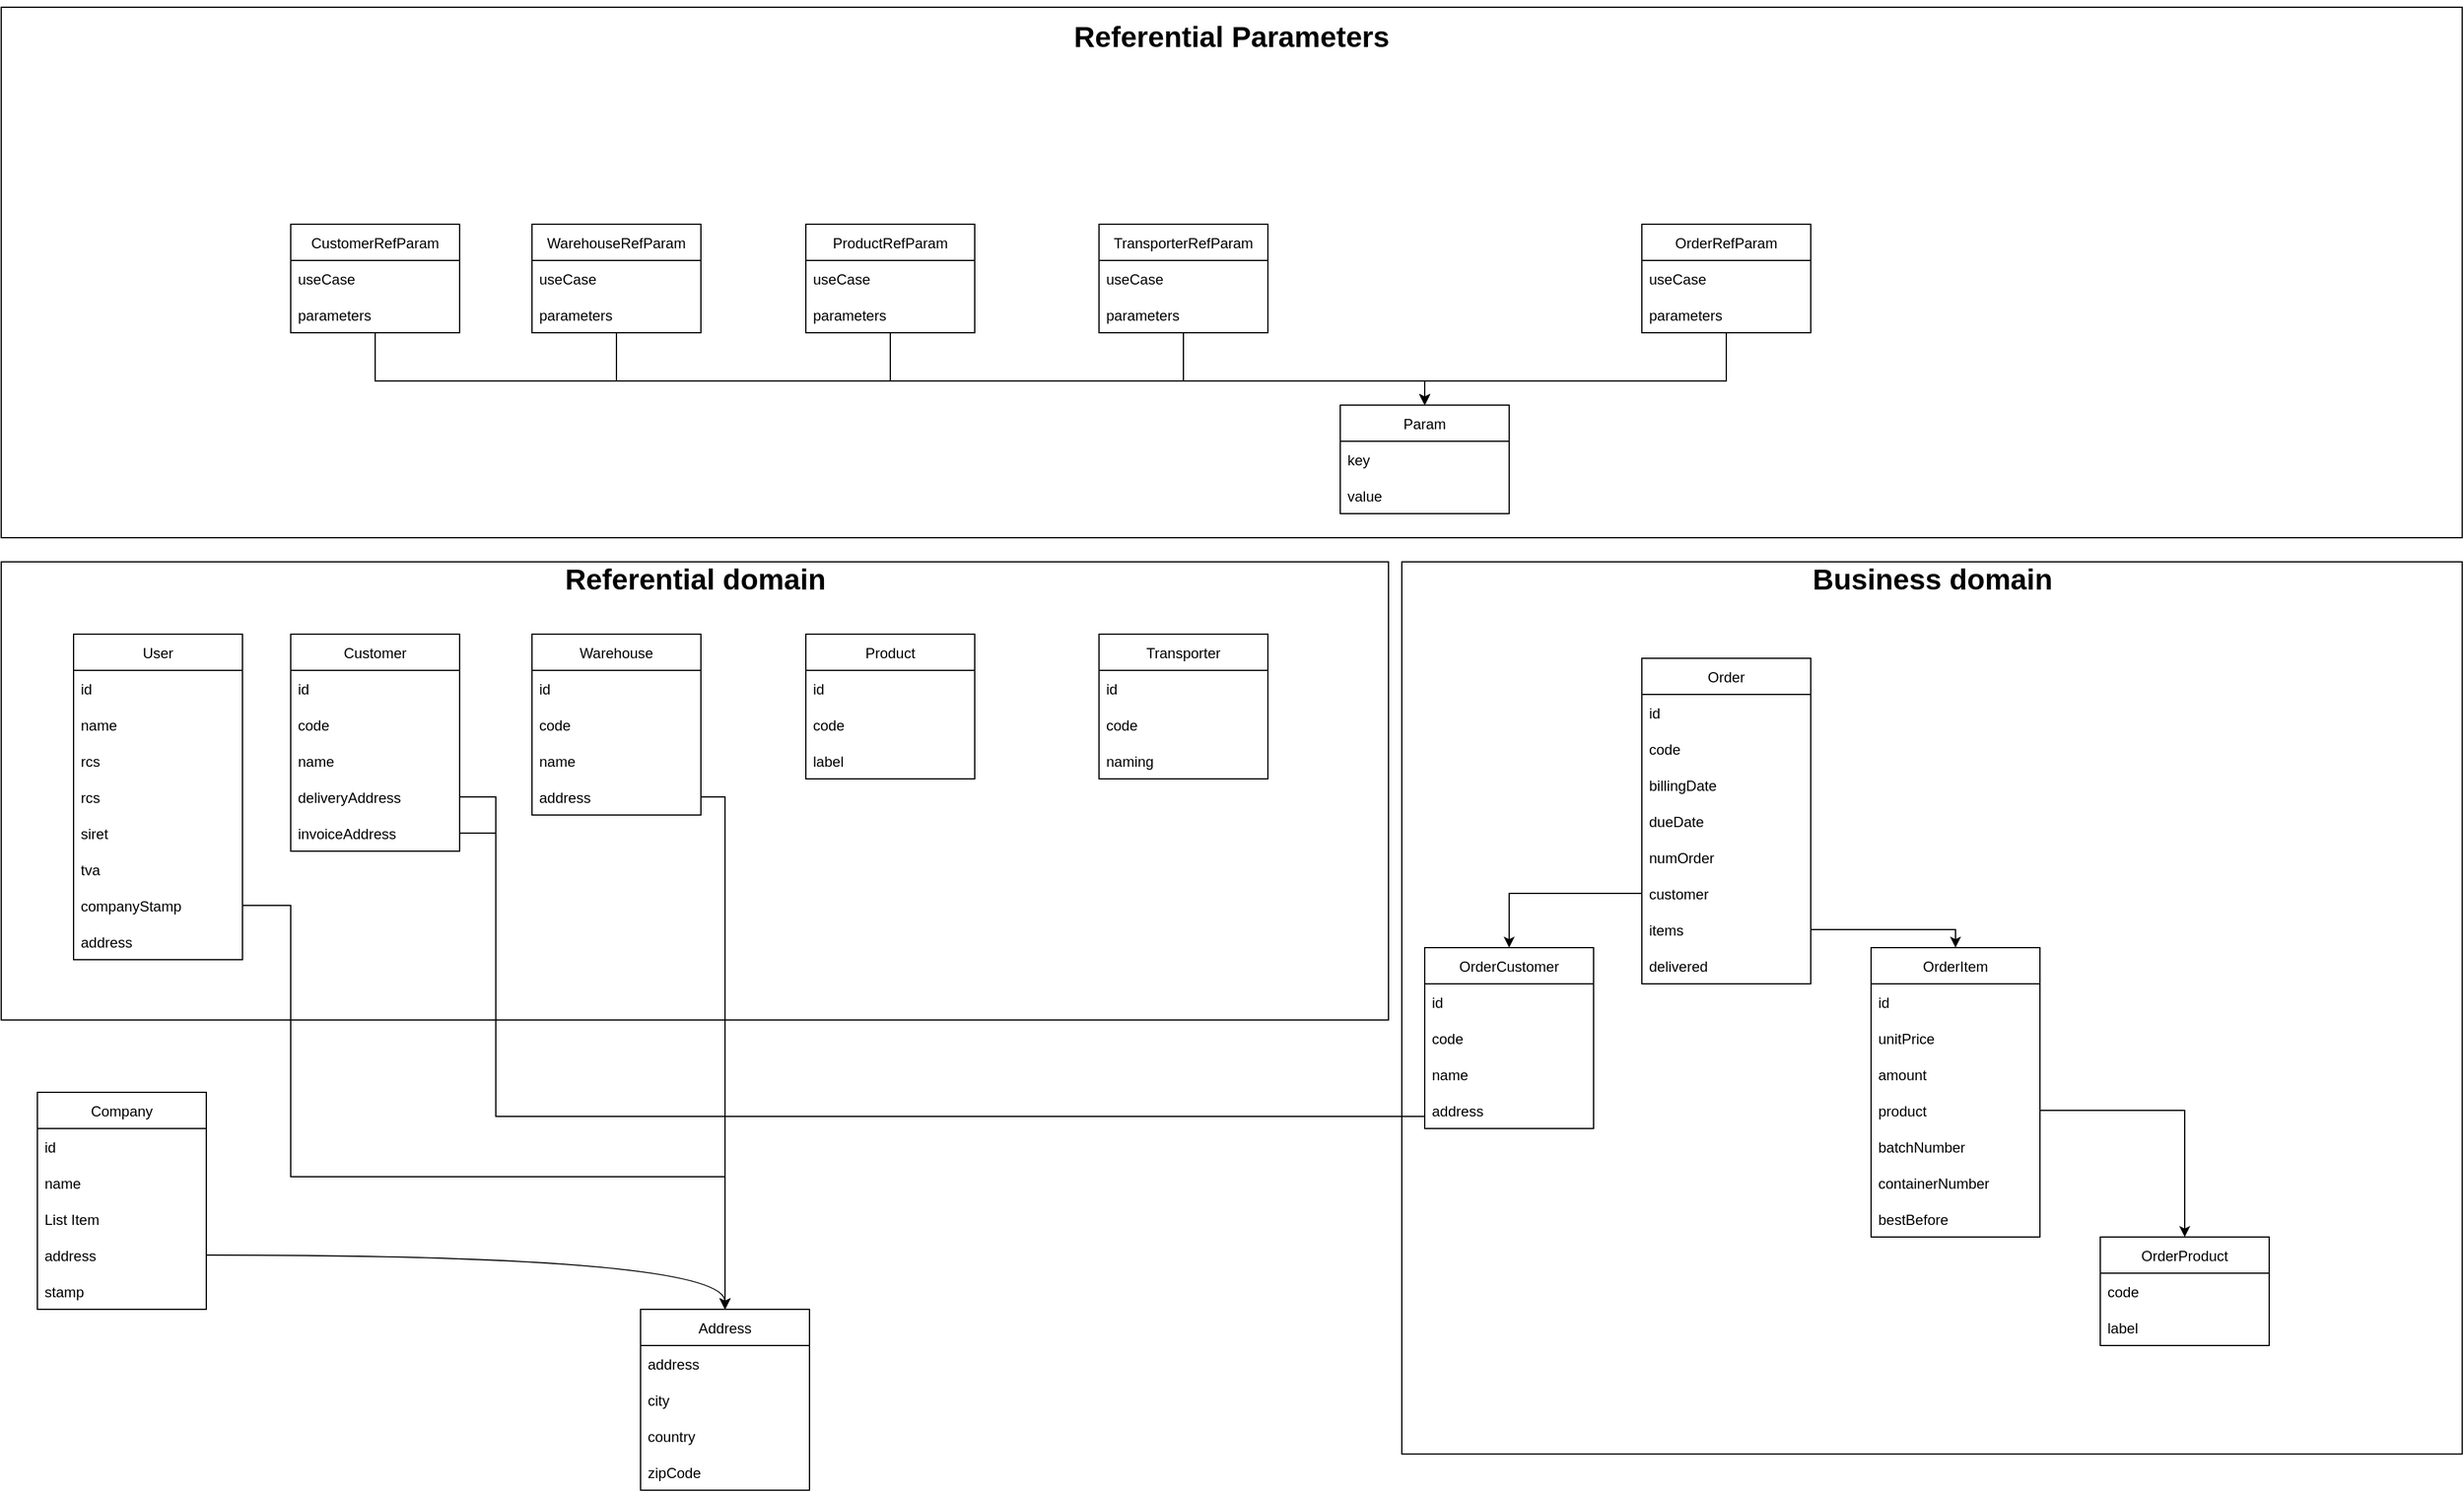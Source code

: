 <mxfile>
    <diagram id="zIJXDic_7pbI6WuCatVt" name="global">
        <mxGraphModel dx="1056" dy="1707" grid="1" gridSize="10" guides="1" tooltips="1" connect="1" arrows="1" fold="1" page="1" pageScale="1" pageWidth="827" pageHeight="1169" math="0" shadow="0">
            <root>
                <mxCell id="0"/>
                <mxCell id="1" parent="0"/>
                <mxCell id="FekapkJTgTuccIwCV4Fr-48" value="" style="rounded=0;whiteSpace=wrap;html=1;" parent="1" vertex="1">
                    <mxGeometry x="1181" y="-20" width="879" height="740" as="geometry"/>
                </mxCell>
                <mxCell id="FekapkJTgTuccIwCV4Fr-46" value="" style="rounded=0;whiteSpace=wrap;html=1;" parent="1" vertex="1">
                    <mxGeometry x="20" y="-20" width="1150" height="380" as="geometry"/>
                </mxCell>
                <mxCell id="2" value="User" style="swimlane;fontStyle=0;childLayout=stackLayout;horizontal=1;startSize=30;horizontalStack=0;resizeParent=1;resizeParentMax=0;resizeLast=0;collapsible=1;marginBottom=0;" parent="1" vertex="1">
                    <mxGeometry x="80" y="40" width="140" height="270" as="geometry"/>
                </mxCell>
                <mxCell id="3" value="id" style="text;strokeColor=none;fillColor=none;align=left;verticalAlign=middle;spacingLeft=4;spacingRight=4;overflow=hidden;points=[[0,0.5],[1,0.5]];portConstraint=eastwest;rotatable=0;" parent="2" vertex="1">
                    <mxGeometry y="30" width="140" height="30" as="geometry"/>
                </mxCell>
                <mxCell id="4" value="name" style="text;strokeColor=none;fillColor=none;align=left;verticalAlign=middle;spacingLeft=4;spacingRight=4;overflow=hidden;points=[[0,0.5],[1,0.5]];portConstraint=eastwest;rotatable=0;" parent="2" vertex="1">
                    <mxGeometry y="60" width="140" height="30" as="geometry"/>
                </mxCell>
                <mxCell id="yHaMzIFjMYk7fqGFYhka-45" value="rcs" style="text;strokeColor=none;fillColor=none;align=left;verticalAlign=middle;spacingLeft=4;spacingRight=4;overflow=hidden;points=[[0,0.5],[1,0.5]];portConstraint=eastwest;rotatable=0;" vertex="1" parent="2">
                    <mxGeometry y="90" width="140" height="30" as="geometry"/>
                </mxCell>
                <mxCell id="O4jd8HXLcpEpmjQYieWk-101" value="rcs" style="text;strokeColor=none;fillColor=none;align=left;verticalAlign=middle;spacingLeft=4;spacingRight=4;overflow=hidden;points=[[0,0.5],[1,0.5]];portConstraint=eastwest;rotatable=0;" parent="2" vertex="1">
                    <mxGeometry y="120" width="140" height="30" as="geometry"/>
                </mxCell>
                <mxCell id="oZGbGvlzRXvtE9STDEbq-51" value="siret" style="text;strokeColor=none;fillColor=none;align=left;verticalAlign=middle;spacingLeft=4;spacingRight=4;overflow=hidden;points=[[0,0.5],[1,0.5]];portConstraint=eastwest;rotatable=0;" parent="2" vertex="1">
                    <mxGeometry y="150" width="140" height="30" as="geometry"/>
                </mxCell>
                <mxCell id="oZGbGvlzRXvtE9STDEbq-52" value="tva" style="text;strokeColor=none;fillColor=none;align=left;verticalAlign=middle;spacingLeft=4;spacingRight=4;overflow=hidden;points=[[0,0.5],[1,0.5]];portConstraint=eastwest;rotatable=0;" parent="2" vertex="1">
                    <mxGeometry y="180" width="140" height="30" as="geometry"/>
                </mxCell>
                <mxCell id="O4jd8HXLcpEpmjQYieWk-87" value="companyStamp" style="text;strokeColor=none;fillColor=none;align=left;verticalAlign=middle;spacingLeft=4;spacingRight=4;overflow=hidden;points=[[0,0.5],[1,0.5]];portConstraint=eastwest;rotatable=0;" parent="2" vertex="1">
                    <mxGeometry y="210" width="140" height="30" as="geometry"/>
                </mxCell>
                <mxCell id="oZGbGvlzRXvtE9STDEbq-48" value="address" style="text;strokeColor=none;fillColor=none;align=left;verticalAlign=middle;spacingLeft=4;spacingRight=4;overflow=hidden;points=[[0,0.5],[1,0.5]];portConstraint=eastwest;rotatable=0;" parent="2" vertex="1">
                    <mxGeometry y="240" width="140" height="30" as="geometry"/>
                </mxCell>
                <mxCell id="14" value="Product" style="swimlane;fontStyle=0;childLayout=stackLayout;horizontal=1;startSize=30;horizontalStack=0;resizeParent=1;resizeParentMax=0;resizeLast=0;collapsible=1;marginBottom=0;" parent="1" vertex="1">
                    <mxGeometry x="687" y="40" width="140" height="120" as="geometry"/>
                </mxCell>
                <mxCell id="15" value="id" style="text;strokeColor=none;fillColor=none;align=left;verticalAlign=middle;spacingLeft=4;spacingRight=4;overflow=hidden;points=[[0,0.5],[1,0.5]];portConstraint=eastwest;rotatable=0;" parent="14" vertex="1">
                    <mxGeometry y="30" width="140" height="30" as="geometry"/>
                </mxCell>
                <mxCell id="16" value="code" style="text;strokeColor=none;fillColor=none;align=left;verticalAlign=middle;spacingLeft=4;spacingRight=4;overflow=hidden;points=[[0,0.5],[1,0.5]];portConstraint=eastwest;rotatable=0;" parent="14" vertex="1">
                    <mxGeometry y="60" width="140" height="30" as="geometry"/>
                </mxCell>
                <mxCell id="17" value="label" style="text;strokeColor=none;fillColor=none;align=left;verticalAlign=middle;spacingLeft=4;spacingRight=4;overflow=hidden;points=[[0,0.5],[1,0.5]];portConstraint=eastwest;rotatable=0;" parent="14" vertex="1">
                    <mxGeometry y="90" width="140" height="30" as="geometry"/>
                </mxCell>
                <mxCell id="18" value="Transporter" style="swimlane;fontStyle=0;childLayout=stackLayout;horizontal=1;startSize=30;horizontalStack=0;resizeParent=1;resizeParentMax=0;resizeLast=0;collapsible=1;marginBottom=0;" parent="1" vertex="1">
                    <mxGeometry x="930" y="40" width="140" height="120" as="geometry"/>
                </mxCell>
                <mxCell id="19" value="id" style="text;strokeColor=none;fillColor=none;align=left;verticalAlign=middle;spacingLeft=4;spacingRight=4;overflow=hidden;points=[[0,0.5],[1,0.5]];portConstraint=eastwest;rotatable=0;" parent="18" vertex="1">
                    <mxGeometry y="30" width="140" height="30" as="geometry"/>
                </mxCell>
                <mxCell id="20" value="code" style="text;strokeColor=none;fillColor=none;align=left;verticalAlign=middle;spacingLeft=4;spacingRight=4;overflow=hidden;points=[[0,0.5],[1,0.5]];portConstraint=eastwest;rotatable=0;" parent="18" vertex="1">
                    <mxGeometry y="60" width="140" height="30" as="geometry"/>
                </mxCell>
                <mxCell id="21" value="naming" style="text;strokeColor=none;fillColor=none;align=left;verticalAlign=middle;spacingLeft=4;spacingRight=4;overflow=hidden;points=[[0,0.5],[1,0.5]];portConstraint=eastwest;rotatable=0;" parent="18" vertex="1">
                    <mxGeometry y="90" width="140" height="30" as="geometry"/>
                </mxCell>
                <mxCell id="41" value="Customer" style="swimlane;fontStyle=0;childLayout=stackLayout;horizontal=1;startSize=30;horizontalStack=0;resizeParent=1;resizeParentMax=0;resizeLast=0;collapsible=1;marginBottom=0;" parent="1" vertex="1">
                    <mxGeometry x="260" y="40" width="140" height="180" as="geometry"/>
                </mxCell>
                <mxCell id="42" value="id" style="text;strokeColor=none;fillColor=none;align=left;verticalAlign=middle;spacingLeft=4;spacingRight=4;overflow=hidden;points=[[0,0.5],[1,0.5]];portConstraint=eastwest;rotatable=0;" parent="41" vertex="1">
                    <mxGeometry y="30" width="140" height="30" as="geometry"/>
                </mxCell>
                <mxCell id="43" value="code" style="text;strokeColor=none;fillColor=none;align=left;verticalAlign=middle;spacingLeft=4;spacingRight=4;overflow=hidden;points=[[0,0.5],[1,0.5]];portConstraint=eastwest;rotatable=0;" parent="41" vertex="1">
                    <mxGeometry y="60" width="140" height="30" as="geometry"/>
                </mxCell>
                <mxCell id="44" value="name" style="text;strokeColor=none;fillColor=none;align=left;verticalAlign=middle;spacingLeft=4;spacingRight=4;overflow=hidden;points=[[0,0.5],[1,0.5]];portConstraint=eastwest;rotatable=0;" parent="41" vertex="1">
                    <mxGeometry y="90" width="140" height="30" as="geometry"/>
                </mxCell>
                <mxCell id="O4jd8HXLcpEpmjQYieWk-89" value="deliveryAddress" style="text;strokeColor=none;fillColor=none;align=left;verticalAlign=middle;spacingLeft=4;spacingRight=4;overflow=hidden;points=[[0,0.5],[1,0.5]];portConstraint=eastwest;rotatable=0;" parent="41" vertex="1">
                    <mxGeometry y="120" width="140" height="30" as="geometry"/>
                </mxCell>
                <mxCell id="45" value="invoiceAddress" style="text;strokeColor=none;fillColor=none;align=left;verticalAlign=middle;spacingLeft=4;spacingRight=4;overflow=hidden;points=[[0,0.5],[1,0.5]];portConstraint=eastwest;rotatable=0;" parent="41" vertex="1">
                    <mxGeometry y="150" width="140" height="30" as="geometry"/>
                </mxCell>
                <mxCell id="oZGbGvlzRXvtE9STDEbq-53" value="Address" style="swimlane;fontStyle=0;childLayout=stackLayout;horizontal=1;startSize=30;horizontalStack=0;resizeParent=1;resizeParentMax=0;resizeLast=0;collapsible=1;marginBottom=0;" parent="1" vertex="1">
                    <mxGeometry x="550" y="600" width="140" height="150" as="geometry"/>
                </mxCell>
                <mxCell id="oZGbGvlzRXvtE9STDEbq-57" value="address" style="text;strokeColor=none;fillColor=none;align=left;verticalAlign=middle;spacingLeft=4;spacingRight=4;overflow=hidden;points=[[0,0.5],[1,0.5]];portConstraint=eastwest;rotatable=0;" parent="oZGbGvlzRXvtE9STDEbq-53" vertex="1">
                    <mxGeometry y="30" width="140" height="30" as="geometry"/>
                </mxCell>
                <mxCell id="oZGbGvlzRXvtE9STDEbq-54" value="city" style="text;strokeColor=none;fillColor=none;align=left;verticalAlign=middle;spacingLeft=4;spacingRight=4;overflow=hidden;points=[[0,0.5],[1,0.5]];portConstraint=eastwest;rotatable=0;" parent="oZGbGvlzRXvtE9STDEbq-53" vertex="1">
                    <mxGeometry y="60" width="140" height="30" as="geometry"/>
                </mxCell>
                <mxCell id="oZGbGvlzRXvtE9STDEbq-55" value="country" style="text;strokeColor=none;fillColor=none;align=left;verticalAlign=middle;spacingLeft=4;spacingRight=4;overflow=hidden;points=[[0,0.5],[1,0.5]];portConstraint=eastwest;rotatable=0;" parent="oZGbGvlzRXvtE9STDEbq-53" vertex="1">
                    <mxGeometry y="90" width="140" height="30" as="geometry"/>
                </mxCell>
                <mxCell id="oZGbGvlzRXvtE9STDEbq-56" value="zipCode" style="text;strokeColor=none;fillColor=none;align=left;verticalAlign=middle;spacingLeft=4;spacingRight=4;overflow=hidden;points=[[0,0.5],[1,0.5]];portConstraint=eastwest;rotatable=0;" parent="oZGbGvlzRXvtE9STDEbq-53" vertex="1">
                    <mxGeometry y="120" width="140" height="30" as="geometry"/>
                </mxCell>
                <mxCell id="O4jd8HXLcpEpmjQYieWk-45" value="OrderItem" style="swimlane;fontStyle=0;childLayout=stackLayout;horizontal=1;startSize=30;horizontalStack=0;resizeParent=1;resizeParentMax=0;resizeLast=0;collapsible=1;marginBottom=0;" parent="1" vertex="1">
                    <mxGeometry x="1570" y="300" width="140" height="240" as="geometry"/>
                </mxCell>
                <mxCell id="O4jd8HXLcpEpmjQYieWk-46" value="id" style="text;strokeColor=none;fillColor=none;align=left;verticalAlign=middle;spacingLeft=4;spacingRight=4;overflow=hidden;points=[[0,0.5],[1,0.5]];portConstraint=eastwest;rotatable=0;" parent="O4jd8HXLcpEpmjQYieWk-45" vertex="1">
                    <mxGeometry y="30" width="140" height="30" as="geometry"/>
                </mxCell>
                <mxCell id="O4jd8HXLcpEpmjQYieWk-47" value="unitPrice" style="text;strokeColor=none;fillColor=none;align=left;verticalAlign=middle;spacingLeft=4;spacingRight=4;overflow=hidden;points=[[0,0.5],[1,0.5]];portConstraint=eastwest;rotatable=0;" parent="O4jd8HXLcpEpmjQYieWk-45" vertex="1">
                    <mxGeometry y="60" width="140" height="30" as="geometry"/>
                </mxCell>
                <mxCell id="O4jd8HXLcpEpmjQYieWk-48" value="amount" style="text;strokeColor=none;fillColor=none;align=left;verticalAlign=middle;spacingLeft=4;spacingRight=4;overflow=hidden;points=[[0,0.5],[1,0.5]];portConstraint=eastwest;rotatable=0;" parent="O4jd8HXLcpEpmjQYieWk-45" vertex="1">
                    <mxGeometry y="90" width="140" height="30" as="geometry"/>
                </mxCell>
                <mxCell id="O4jd8HXLcpEpmjQYieWk-49" value="product" style="text;strokeColor=none;fillColor=none;align=left;verticalAlign=middle;spacingLeft=4;spacingRight=4;overflow=hidden;points=[[0,0.5],[1,0.5]];portConstraint=eastwest;rotatable=0;" parent="O4jd8HXLcpEpmjQYieWk-45" vertex="1">
                    <mxGeometry y="120" width="140" height="30" as="geometry"/>
                </mxCell>
                <mxCell id="O4jd8HXLcpEpmjQYieWk-85" value="batchNumber" style="text;strokeColor=none;fillColor=none;align=left;verticalAlign=middle;spacingLeft=4;spacingRight=4;overflow=hidden;points=[[0,0.5],[1,0.5]];portConstraint=eastwest;rotatable=0;" parent="O4jd8HXLcpEpmjQYieWk-45" vertex="1">
                    <mxGeometry y="150" width="140" height="30" as="geometry"/>
                </mxCell>
                <mxCell id="O4jd8HXLcpEpmjQYieWk-86" value="containerNumber" style="text;strokeColor=none;fillColor=none;align=left;verticalAlign=middle;spacingLeft=4;spacingRight=4;overflow=hidden;points=[[0,0.5],[1,0.5]];portConstraint=eastwest;rotatable=0;" parent="O4jd8HXLcpEpmjQYieWk-45" vertex="1">
                    <mxGeometry y="180" width="140" height="30" as="geometry"/>
                </mxCell>
                <mxCell id="O4jd8HXLcpEpmjQYieWk-80" value="bestBefore" style="text;strokeColor=none;fillColor=none;align=left;verticalAlign=middle;spacingLeft=4;spacingRight=4;overflow=hidden;points=[[0,0.5],[1,0.5]];portConstraint=eastwest;rotatable=0;" parent="O4jd8HXLcpEpmjQYieWk-45" vertex="1">
                    <mxGeometry y="210" width="140" height="30" as="geometry"/>
                </mxCell>
                <mxCell id="O4jd8HXLcpEpmjQYieWk-50" value="OrderProduct" style="swimlane;fontStyle=0;childLayout=stackLayout;horizontal=1;startSize=30;horizontalStack=0;resizeParent=1;resizeParentMax=0;resizeLast=0;collapsible=1;marginBottom=0;" parent="1" vertex="1">
                    <mxGeometry x="1760" y="540" width="140" height="90" as="geometry"/>
                </mxCell>
                <mxCell id="O4jd8HXLcpEpmjQYieWk-51" value="code" style="text;strokeColor=none;fillColor=none;align=left;verticalAlign=middle;spacingLeft=4;spacingRight=4;overflow=hidden;points=[[0,0.5],[1,0.5]];portConstraint=eastwest;rotatable=0;" parent="O4jd8HXLcpEpmjQYieWk-50" vertex="1">
                    <mxGeometry y="30" width="140" height="30" as="geometry"/>
                </mxCell>
                <mxCell id="O4jd8HXLcpEpmjQYieWk-52" value="label" style="text;strokeColor=none;fillColor=none;align=left;verticalAlign=middle;spacingLeft=4;spacingRight=4;overflow=hidden;points=[[0,0.5],[1,0.5]];portConstraint=eastwest;rotatable=0;" parent="O4jd8HXLcpEpmjQYieWk-50" vertex="1">
                    <mxGeometry y="60" width="140" height="30" as="geometry"/>
                </mxCell>
                <mxCell id="O4jd8HXLcpEpmjQYieWk-53" value="OrderCustomer" style="swimlane;fontStyle=0;childLayout=stackLayout;horizontal=1;startSize=30;horizontalStack=0;resizeParent=1;resizeParentMax=0;resizeLast=0;collapsible=1;marginBottom=0;" parent="1" vertex="1">
                    <mxGeometry x="1200" y="300" width="140" height="150" as="geometry"/>
                </mxCell>
                <mxCell id="O4jd8HXLcpEpmjQYieWk-54" value="id" style="text;strokeColor=none;fillColor=none;align=left;verticalAlign=middle;spacingLeft=4;spacingRight=4;overflow=hidden;points=[[0,0.5],[1,0.5]];portConstraint=eastwest;rotatable=0;" parent="O4jd8HXLcpEpmjQYieWk-53" vertex="1">
                    <mxGeometry y="30" width="140" height="30" as="geometry"/>
                </mxCell>
                <mxCell id="O4jd8HXLcpEpmjQYieWk-55" value="code" style="text;strokeColor=none;fillColor=none;align=left;verticalAlign=middle;spacingLeft=4;spacingRight=4;overflow=hidden;points=[[0,0.5],[1,0.5]];portConstraint=eastwest;rotatable=0;" parent="O4jd8HXLcpEpmjQYieWk-53" vertex="1">
                    <mxGeometry y="60" width="140" height="30" as="geometry"/>
                </mxCell>
                <mxCell id="O4jd8HXLcpEpmjQYieWk-56" value="name" style="text;strokeColor=none;fillColor=none;align=left;verticalAlign=middle;spacingLeft=4;spacingRight=4;overflow=hidden;points=[[0,0.5],[1,0.5]];portConstraint=eastwest;rotatable=0;" parent="O4jd8HXLcpEpmjQYieWk-53" vertex="1">
                    <mxGeometry y="90" width="140" height="30" as="geometry"/>
                </mxCell>
                <mxCell id="O4jd8HXLcpEpmjQYieWk-57" value="address" style="text;strokeColor=none;fillColor=none;align=left;verticalAlign=middle;spacingLeft=4;spacingRight=4;overflow=hidden;points=[[0,0.5],[1,0.5]];portConstraint=eastwest;rotatable=0;" parent="O4jd8HXLcpEpmjQYieWk-53" vertex="1">
                    <mxGeometry y="120" width="140" height="30" as="geometry"/>
                </mxCell>
                <mxCell id="O4jd8HXLcpEpmjQYieWk-60" value="Order" style="swimlane;fontStyle=0;childLayout=stackLayout;horizontal=1;startSize=30;horizontalStack=0;resizeParent=1;resizeParentMax=0;resizeLast=0;collapsible=1;marginBottom=0;" parent="1" vertex="1">
                    <mxGeometry x="1380" y="60" width="140" height="270" as="geometry"/>
                </mxCell>
                <mxCell id="O4jd8HXLcpEpmjQYieWk-61" value="id" style="text;strokeColor=none;fillColor=none;align=left;verticalAlign=middle;spacingLeft=4;spacingRight=4;overflow=hidden;points=[[0,0.5],[1,0.5]];portConstraint=eastwest;rotatable=0;" parent="O4jd8HXLcpEpmjQYieWk-60" vertex="1">
                    <mxGeometry y="30" width="140" height="30" as="geometry"/>
                </mxCell>
                <mxCell id="O4jd8HXLcpEpmjQYieWk-62" value="code" style="text;strokeColor=none;fillColor=none;align=left;verticalAlign=middle;spacingLeft=4;spacingRight=4;overflow=hidden;points=[[0,0.5],[1,0.5]];portConstraint=eastwest;rotatable=0;" parent="O4jd8HXLcpEpmjQYieWk-60" vertex="1">
                    <mxGeometry y="60" width="140" height="30" as="geometry"/>
                </mxCell>
                <mxCell id="O4jd8HXLcpEpmjQYieWk-63" value="billingDate" style="text;strokeColor=none;fillColor=none;align=left;verticalAlign=middle;spacingLeft=4;spacingRight=4;overflow=hidden;points=[[0,0.5],[1,0.5]];portConstraint=eastwest;rotatable=0;" parent="O4jd8HXLcpEpmjQYieWk-60" vertex="1">
                    <mxGeometry y="90" width="140" height="30" as="geometry"/>
                </mxCell>
                <mxCell id="O4jd8HXLcpEpmjQYieWk-64" value="dueDate" style="text;strokeColor=none;fillColor=none;align=left;verticalAlign=middle;spacingLeft=4;spacingRight=4;overflow=hidden;points=[[0,0.5],[1,0.5]];portConstraint=eastwest;rotatable=0;" parent="O4jd8HXLcpEpmjQYieWk-60" vertex="1">
                    <mxGeometry y="120" width="140" height="30" as="geometry"/>
                </mxCell>
                <mxCell id="O4jd8HXLcpEpmjQYieWk-74" value="numOrder" style="text;strokeColor=none;fillColor=none;align=left;verticalAlign=middle;spacingLeft=4;spacingRight=4;overflow=hidden;points=[[0,0.5],[1,0.5]];portConstraint=eastwest;rotatable=0;" parent="O4jd8HXLcpEpmjQYieWk-60" vertex="1">
                    <mxGeometry y="150" width="140" height="30" as="geometry"/>
                </mxCell>
                <mxCell id="O4jd8HXLcpEpmjQYieWk-65" value="customer" style="text;strokeColor=none;fillColor=none;align=left;verticalAlign=middle;spacingLeft=4;spacingRight=4;overflow=hidden;points=[[0,0.5],[1,0.5]];portConstraint=eastwest;rotatable=0;" parent="O4jd8HXLcpEpmjQYieWk-60" vertex="1">
                    <mxGeometry y="180" width="140" height="30" as="geometry"/>
                </mxCell>
                <mxCell id="O4jd8HXLcpEpmjQYieWk-66" value="items" style="text;strokeColor=none;fillColor=none;align=left;verticalAlign=middle;spacingLeft=4;spacingRight=4;overflow=hidden;points=[[0,0.5],[1,0.5]];portConstraint=eastwest;rotatable=0;" parent="O4jd8HXLcpEpmjQYieWk-60" vertex="1">
                    <mxGeometry y="210" width="140" height="30" as="geometry"/>
                </mxCell>
                <mxCell id="O4jd8HXLcpEpmjQYieWk-104" value="delivered" style="text;strokeColor=none;fillColor=none;align=left;verticalAlign=middle;spacingLeft=4;spacingRight=4;overflow=hidden;points=[[0,0.5],[1,0.5]];portConstraint=eastwest;rotatable=0;" parent="O4jd8HXLcpEpmjQYieWk-60" vertex="1">
                    <mxGeometry y="240" width="140" height="30" as="geometry"/>
                </mxCell>
                <mxCell id="O4jd8HXLcpEpmjQYieWk-67" style="edgeStyle=orthogonalEdgeStyle;html=1;entryX=0.5;entryY=0;entryDx=0;entryDy=0;rounded=0;exitX=0;exitY=0.5;exitDx=0;exitDy=0;" parent="1" source="O4jd8HXLcpEpmjQYieWk-65" target="O4jd8HXLcpEpmjQYieWk-53" edge="1">
                    <mxGeometry relative="1" as="geometry">
                        <mxPoint x="1200" y="210" as="sourcePoint"/>
                    </mxGeometry>
                </mxCell>
                <mxCell id="O4jd8HXLcpEpmjQYieWk-68" style="edgeStyle=orthogonalEdgeStyle;rounded=0;html=1;exitX=1;exitY=0.5;exitDx=0;exitDy=0;entryX=0.5;entryY=0;entryDx=0;entryDy=0;" parent="1" source="O4jd8HXLcpEpmjQYieWk-66" target="O4jd8HXLcpEpmjQYieWk-45" edge="1">
                    <mxGeometry relative="1" as="geometry"/>
                </mxCell>
                <mxCell id="O4jd8HXLcpEpmjQYieWk-69" style="edgeStyle=orthogonalEdgeStyle;rounded=0;html=1;entryX=0.5;entryY=0;entryDx=0;entryDy=0;" parent="1" source="O4jd8HXLcpEpmjQYieWk-49" target="O4jd8HXLcpEpmjQYieWk-50" edge="1">
                    <mxGeometry relative="1" as="geometry"/>
                </mxCell>
                <mxCell id="O4jd8HXLcpEpmjQYieWk-76" style="edgeStyle=orthogonalEdgeStyle;rounded=0;html=1;entryX=0.5;entryY=0;entryDx=0;entryDy=0;" parent="1" source="O4jd8HXLcpEpmjQYieWk-57" target="oZGbGvlzRXvtE9STDEbq-53" edge="1">
                    <mxGeometry relative="1" as="geometry">
                        <Array as="points">
                            <mxPoint x="1150" y="440"/>
                            <mxPoint x="620" y="440"/>
                        </Array>
                    </mxGeometry>
                </mxCell>
                <mxCell id="O4jd8HXLcpEpmjQYieWk-90" value="Warehouse" style="swimlane;fontStyle=0;childLayout=stackLayout;horizontal=1;startSize=30;horizontalStack=0;resizeParent=1;resizeParentMax=0;resizeLast=0;collapsible=1;marginBottom=0;" parent="1" vertex="1">
                    <mxGeometry x="460" y="40" width="140" height="150" as="geometry"/>
                </mxCell>
                <mxCell id="O4jd8HXLcpEpmjQYieWk-91" value="id" style="text;strokeColor=none;fillColor=none;align=left;verticalAlign=middle;spacingLeft=4;spacingRight=4;overflow=hidden;points=[[0,0.5],[1,0.5]];portConstraint=eastwest;rotatable=0;" parent="O4jd8HXLcpEpmjQYieWk-90" vertex="1">
                    <mxGeometry y="30" width="140" height="30" as="geometry"/>
                </mxCell>
                <mxCell id="O4jd8HXLcpEpmjQYieWk-96" value="code" style="text;strokeColor=none;fillColor=none;align=left;verticalAlign=middle;spacingLeft=4;spacingRight=4;overflow=hidden;points=[[0,0.5],[1,0.5]];portConstraint=eastwest;rotatable=0;" parent="O4jd8HXLcpEpmjQYieWk-90" vertex="1">
                    <mxGeometry y="60" width="140" height="30" as="geometry"/>
                </mxCell>
                <mxCell id="O4jd8HXLcpEpmjQYieWk-93" value="name" style="text;strokeColor=none;fillColor=none;align=left;verticalAlign=middle;spacingLeft=4;spacingRight=4;overflow=hidden;points=[[0,0.5],[1,0.5]];portConstraint=eastwest;rotatable=0;" parent="O4jd8HXLcpEpmjQYieWk-90" vertex="1">
                    <mxGeometry y="90" width="140" height="30" as="geometry"/>
                </mxCell>
                <mxCell id="O4jd8HXLcpEpmjQYieWk-92" value="address" style="text;strokeColor=none;fillColor=none;align=left;verticalAlign=middle;spacingLeft=4;spacingRight=4;overflow=hidden;points=[[0,0.5],[1,0.5]];portConstraint=eastwest;rotatable=0;" parent="O4jd8HXLcpEpmjQYieWk-90" vertex="1">
                    <mxGeometry y="120" width="140" height="30" as="geometry"/>
                </mxCell>
                <mxCell id="O4jd8HXLcpEpmjQYieWk-97" style="edgeStyle=orthogonalEdgeStyle;rounded=0;html=1;entryX=0.5;entryY=0;entryDx=0;entryDy=0;" parent="1" source="O4jd8HXLcpEpmjQYieWk-92" target="oZGbGvlzRXvtE9STDEbq-53" edge="1">
                    <mxGeometry relative="1" as="geometry"/>
                </mxCell>
                <mxCell id="O4jd8HXLcpEpmjQYieWk-98" style="edgeStyle=orthogonalEdgeStyle;rounded=0;html=1;entryX=0.5;entryY=0;entryDx=0;entryDy=0;" parent="1" source="O4jd8HXLcpEpmjQYieWk-89" target="oZGbGvlzRXvtE9STDEbq-53" edge="1">
                    <mxGeometry relative="1" as="geometry">
                        <Array as="points">
                            <mxPoint x="430" y="175"/>
                            <mxPoint x="430" y="440"/>
                            <mxPoint x="620" y="440"/>
                        </Array>
                    </mxGeometry>
                </mxCell>
                <mxCell id="O4jd8HXLcpEpmjQYieWk-99" style="edgeStyle=orthogonalEdgeStyle;rounded=0;html=1;entryX=0.5;entryY=0;entryDx=0;entryDy=0;" parent="1" source="45" target="oZGbGvlzRXvtE9STDEbq-53" edge="1">
                    <mxGeometry relative="1" as="geometry">
                        <Array as="points">
                            <mxPoint x="430" y="205"/>
                            <mxPoint x="430" y="440"/>
                            <mxPoint x="620" y="440"/>
                        </Array>
                    </mxGeometry>
                </mxCell>
                <mxCell id="O4jd8HXLcpEpmjQYieWk-102" style="edgeStyle=orthogonalEdgeStyle;rounded=0;html=1;exitX=1;exitY=0.5;exitDx=0;exitDy=0;entryX=0.5;entryY=0;entryDx=0;entryDy=0;" parent="1" source="oZGbGvlzRXvtE9STDEbq-48" target="oZGbGvlzRXvtE9STDEbq-53" edge="1">
                    <mxGeometry relative="1" as="geometry">
                        <Array as="points">
                            <mxPoint x="260" y="265"/>
                            <mxPoint x="260" y="490"/>
                            <mxPoint x="620" y="490"/>
                        </Array>
                    </mxGeometry>
                </mxCell>
                <mxCell id="FekapkJTgTuccIwCV4Fr-47" value="&lt;h1&gt;&lt;b&gt;Referential domain&lt;/b&gt;&lt;/h1&gt;" style="text;html=1;strokeColor=none;fillColor=none;align=center;verticalAlign=middle;whiteSpace=wrap;rounded=0;" parent="1" vertex="1">
                    <mxGeometry x="397.5" y="-20" width="395" height="30" as="geometry"/>
                </mxCell>
                <mxCell id="FekapkJTgTuccIwCV4Fr-49" value="&lt;h1&gt;Business domain&lt;/h1&gt;" style="text;html=1;strokeColor=none;fillColor=none;align=center;verticalAlign=middle;whiteSpace=wrap;rounded=0;" parent="1" vertex="1">
                    <mxGeometry x="1495.5" y="-20" width="250" height="30" as="geometry"/>
                </mxCell>
                <mxCell id="FekapkJTgTuccIwCV4Fr-50" value="" style="rounded=0;whiteSpace=wrap;html=1;" parent="1" vertex="1">
                    <mxGeometry x="20" y="-480" width="2040" height="440" as="geometry"/>
                </mxCell>
                <mxCell id="FekapkJTgTuccIwCV4Fr-51" value="&lt;h1&gt;Referential Parameters&lt;/h1&gt;" style="text;html=1;strokeColor=none;fillColor=none;align=center;verticalAlign=middle;whiteSpace=wrap;rounded=0;" parent="1" vertex="1">
                    <mxGeometry x="745" y="-470" width="590" height="30" as="geometry"/>
                </mxCell>
                <mxCell id="FekapkJTgTuccIwCV4Fr-52" value="CustomerRefParam" style="swimlane;fontStyle=0;childLayout=stackLayout;horizontal=1;startSize=30;horizontalStack=0;resizeParent=1;resizeParentMax=0;resizeLast=0;collapsible=1;marginBottom=0;" parent="1" vertex="1">
                    <mxGeometry x="260" y="-300" width="140" height="90" as="geometry"/>
                </mxCell>
                <mxCell id="FekapkJTgTuccIwCV4Fr-53" value="useCase" style="text;strokeColor=none;fillColor=none;align=left;verticalAlign=middle;spacingLeft=4;spacingRight=4;overflow=hidden;points=[[0,0.5],[1,0.5]];portConstraint=eastwest;rotatable=0;" parent="FekapkJTgTuccIwCV4Fr-52" vertex="1">
                    <mxGeometry y="30" width="140" height="30" as="geometry"/>
                </mxCell>
                <mxCell id="FekapkJTgTuccIwCV4Fr-54" value="parameters" style="text;strokeColor=none;fillColor=none;align=left;verticalAlign=middle;spacingLeft=4;spacingRight=4;overflow=hidden;points=[[0,0.5],[1,0.5]];portConstraint=eastwest;rotatable=0;" parent="FekapkJTgTuccIwCV4Fr-52" vertex="1">
                    <mxGeometry y="60" width="140" height="30" as="geometry"/>
                </mxCell>
                <mxCell id="FekapkJTgTuccIwCV4Fr-56" value="WarehouseRefParam" style="swimlane;fontStyle=0;childLayout=stackLayout;horizontal=1;startSize=30;horizontalStack=0;resizeParent=1;resizeParentMax=0;resizeLast=0;collapsible=1;marginBottom=0;" parent="1" vertex="1">
                    <mxGeometry x="460" y="-300" width="140" height="90" as="geometry"/>
                </mxCell>
                <mxCell id="FekapkJTgTuccIwCV4Fr-57" value="useCase" style="text;strokeColor=none;fillColor=none;align=left;verticalAlign=middle;spacingLeft=4;spacingRight=4;overflow=hidden;points=[[0,0.5],[1,0.5]];portConstraint=eastwest;rotatable=0;" parent="FekapkJTgTuccIwCV4Fr-56" vertex="1">
                    <mxGeometry y="30" width="140" height="30" as="geometry"/>
                </mxCell>
                <mxCell id="FekapkJTgTuccIwCV4Fr-58" value="parameters" style="text;strokeColor=none;fillColor=none;align=left;verticalAlign=middle;spacingLeft=4;spacingRight=4;overflow=hidden;points=[[0,0.5],[1,0.5]];portConstraint=eastwest;rotatable=0;" parent="FekapkJTgTuccIwCV4Fr-56" vertex="1">
                    <mxGeometry y="60" width="140" height="30" as="geometry"/>
                </mxCell>
                <mxCell id="FekapkJTgTuccIwCV4Fr-59" value="ProductRefParam" style="swimlane;fontStyle=0;childLayout=stackLayout;horizontal=1;startSize=30;horizontalStack=0;resizeParent=1;resizeParentMax=0;resizeLast=0;collapsible=1;marginBottom=0;" parent="1" vertex="1">
                    <mxGeometry x="687" y="-300" width="140" height="90" as="geometry"/>
                </mxCell>
                <mxCell id="FekapkJTgTuccIwCV4Fr-60" value="useCase" style="text;strokeColor=none;fillColor=none;align=left;verticalAlign=middle;spacingLeft=4;spacingRight=4;overflow=hidden;points=[[0,0.5],[1,0.5]];portConstraint=eastwest;rotatable=0;" parent="FekapkJTgTuccIwCV4Fr-59" vertex="1">
                    <mxGeometry y="30" width="140" height="30" as="geometry"/>
                </mxCell>
                <mxCell id="FekapkJTgTuccIwCV4Fr-61" value="parameters" style="text;strokeColor=none;fillColor=none;align=left;verticalAlign=middle;spacingLeft=4;spacingRight=4;overflow=hidden;points=[[0,0.5],[1,0.5]];portConstraint=eastwest;rotatable=0;" parent="FekapkJTgTuccIwCV4Fr-59" vertex="1">
                    <mxGeometry y="60" width="140" height="30" as="geometry"/>
                </mxCell>
                <mxCell id="FekapkJTgTuccIwCV4Fr-62" value="TransporterRefParam" style="swimlane;fontStyle=0;childLayout=stackLayout;horizontal=1;startSize=30;horizontalStack=0;resizeParent=1;resizeParentMax=0;resizeLast=0;collapsible=1;marginBottom=0;" parent="1" vertex="1">
                    <mxGeometry x="930" y="-300" width="140" height="90" as="geometry"/>
                </mxCell>
                <mxCell id="FekapkJTgTuccIwCV4Fr-63" value="useCase" style="text;strokeColor=none;fillColor=none;align=left;verticalAlign=middle;spacingLeft=4;spacingRight=4;overflow=hidden;points=[[0,0.5],[1,0.5]];portConstraint=eastwest;rotatable=0;" parent="FekapkJTgTuccIwCV4Fr-62" vertex="1">
                    <mxGeometry y="30" width="140" height="30" as="geometry"/>
                </mxCell>
                <mxCell id="FekapkJTgTuccIwCV4Fr-64" value="parameters" style="text;strokeColor=none;fillColor=none;align=left;verticalAlign=middle;spacingLeft=4;spacingRight=4;overflow=hidden;points=[[0,0.5],[1,0.5]];portConstraint=eastwest;rotatable=0;" parent="FekapkJTgTuccIwCV4Fr-62" vertex="1">
                    <mxGeometry y="60" width="140" height="30" as="geometry"/>
                </mxCell>
                <mxCell id="FekapkJTgTuccIwCV4Fr-65" value="OrderRefParam" style="swimlane;fontStyle=0;childLayout=stackLayout;horizontal=1;startSize=30;horizontalStack=0;resizeParent=1;resizeParentMax=0;resizeLast=0;collapsible=1;marginBottom=0;" parent="1" vertex="1">
                    <mxGeometry x="1380" y="-300" width="140" height="90" as="geometry"/>
                </mxCell>
                <mxCell id="FekapkJTgTuccIwCV4Fr-66" value="useCase" style="text;strokeColor=none;fillColor=none;align=left;verticalAlign=middle;spacingLeft=4;spacingRight=4;overflow=hidden;points=[[0,0.5],[1,0.5]];portConstraint=eastwest;rotatable=0;" parent="FekapkJTgTuccIwCV4Fr-65" vertex="1">
                    <mxGeometry y="30" width="140" height="30" as="geometry"/>
                </mxCell>
                <mxCell id="FekapkJTgTuccIwCV4Fr-67" value="parameters" style="text;strokeColor=none;fillColor=none;align=left;verticalAlign=middle;spacingLeft=4;spacingRight=4;overflow=hidden;points=[[0,0.5],[1,0.5]];portConstraint=eastwest;rotatable=0;" parent="FekapkJTgTuccIwCV4Fr-65" vertex="1">
                    <mxGeometry y="60" width="140" height="30" as="geometry"/>
                </mxCell>
                <mxCell id="FekapkJTgTuccIwCV4Fr-71" value="Param" style="swimlane;fontStyle=0;childLayout=stackLayout;horizontal=1;startSize=30;horizontalStack=0;resizeParent=1;resizeParentMax=0;resizeLast=0;collapsible=1;marginBottom=0;" parent="1" vertex="1">
                    <mxGeometry x="1130" y="-150" width="140" height="90" as="geometry"/>
                </mxCell>
                <mxCell id="FekapkJTgTuccIwCV4Fr-72" value="key" style="text;strokeColor=none;fillColor=none;align=left;verticalAlign=middle;spacingLeft=4;spacingRight=4;overflow=hidden;points=[[0,0.5],[1,0.5]];portConstraint=eastwest;rotatable=0;" parent="FekapkJTgTuccIwCV4Fr-71" vertex="1">
                    <mxGeometry y="30" width="140" height="30" as="geometry"/>
                </mxCell>
                <mxCell id="FekapkJTgTuccIwCV4Fr-73" value="value" style="text;strokeColor=none;fillColor=none;align=left;verticalAlign=middle;spacingLeft=4;spacingRight=4;overflow=hidden;points=[[0,0.5],[1,0.5]];portConstraint=eastwest;rotatable=0;" parent="FekapkJTgTuccIwCV4Fr-71" vertex="1">
                    <mxGeometry y="60" width="140" height="30" as="geometry"/>
                </mxCell>
                <mxCell id="FekapkJTgTuccIwCV4Fr-75" style="edgeStyle=orthogonalEdgeStyle;rounded=0;html=1;entryX=0.5;entryY=0;entryDx=0;entryDy=0;" parent="1" source="FekapkJTgTuccIwCV4Fr-54" target="FekapkJTgTuccIwCV4Fr-71" edge="1">
                    <mxGeometry relative="1" as="geometry">
                        <Array as="points">
                            <mxPoint x="330" y="-170"/>
                            <mxPoint x="1200" y="-170"/>
                        </Array>
                    </mxGeometry>
                </mxCell>
                <mxCell id="FekapkJTgTuccIwCV4Fr-76" style="edgeStyle=orthogonalEdgeStyle;rounded=0;html=1;entryX=0.5;entryY=0;entryDx=0;entryDy=0;" parent="1" source="FekapkJTgTuccIwCV4Fr-58" target="FekapkJTgTuccIwCV4Fr-71" edge="1">
                    <mxGeometry relative="1" as="geometry">
                        <mxPoint x="130" y="-150" as="targetPoint"/>
                        <Array as="points">
                            <mxPoint x="530" y="-170"/>
                            <mxPoint x="1200" y="-170"/>
                        </Array>
                    </mxGeometry>
                </mxCell>
                <mxCell id="FekapkJTgTuccIwCV4Fr-77" style="edgeStyle=orthogonalEdgeStyle;rounded=0;html=1;entryX=0.5;entryY=0;entryDx=0;entryDy=0;" parent="1" source="FekapkJTgTuccIwCV4Fr-61" target="FekapkJTgTuccIwCV4Fr-71" edge="1">
                    <mxGeometry relative="1" as="geometry">
                        <mxPoint x="130" y="-160" as="targetPoint"/>
                        <Array as="points">
                            <mxPoint x="757" y="-170"/>
                            <mxPoint x="1200" y="-170"/>
                        </Array>
                    </mxGeometry>
                </mxCell>
                <mxCell id="FekapkJTgTuccIwCV4Fr-78" style="edgeStyle=orthogonalEdgeStyle;rounded=0;html=1;entryX=0.5;entryY=0;entryDx=0;entryDy=0;" parent="1" source="FekapkJTgTuccIwCV4Fr-64" target="FekapkJTgTuccIwCV4Fr-71" edge="1">
                    <mxGeometry relative="1" as="geometry">
                        <Array as="points">
                            <mxPoint x="1000" y="-170"/>
                            <mxPoint x="1200" y="-170"/>
                        </Array>
                    </mxGeometry>
                </mxCell>
                <mxCell id="FekapkJTgTuccIwCV4Fr-79" style="edgeStyle=orthogonalEdgeStyle;rounded=0;html=1;entryX=0.5;entryY=0;entryDx=0;entryDy=0;" parent="1" source="FekapkJTgTuccIwCV4Fr-67" target="FekapkJTgTuccIwCV4Fr-71" edge="1">
                    <mxGeometry relative="1" as="geometry">
                        <mxPoint x="140" y="-160" as="targetPoint"/>
                        <Array as="points">
                            <mxPoint x="1450" y="-170"/>
                            <mxPoint x="1200" y="-170"/>
                        </Array>
                    </mxGeometry>
                </mxCell>
                <mxCell id="yHaMzIFjMYk7fqGFYhka-47" value="Company" style="swimlane;fontStyle=0;childLayout=stackLayout;horizontal=1;startSize=30;horizontalStack=0;resizeParent=1;resizeParentMax=0;resizeLast=0;collapsible=1;marginBottom=0;" vertex="1" parent="1">
                    <mxGeometry x="50" y="420" width="140" height="180" as="geometry"/>
                </mxCell>
                <mxCell id="yHaMzIFjMYk7fqGFYhka-48" value="id" style="text;strokeColor=none;fillColor=none;align=left;verticalAlign=middle;spacingLeft=4;spacingRight=4;overflow=hidden;points=[[0,0.5],[1,0.5]];portConstraint=eastwest;rotatable=0;" vertex="1" parent="yHaMzIFjMYk7fqGFYhka-47">
                    <mxGeometry y="30" width="140" height="30" as="geometry"/>
                </mxCell>
                <mxCell id="yHaMzIFjMYk7fqGFYhka-49" value="name" style="text;strokeColor=none;fillColor=none;align=left;verticalAlign=middle;spacingLeft=4;spacingRight=4;overflow=hidden;points=[[0,0.5],[1,0.5]];portConstraint=eastwest;rotatable=0;" vertex="1" parent="yHaMzIFjMYk7fqGFYhka-47">
                    <mxGeometry y="60" width="140" height="30" as="geometry"/>
                </mxCell>
                <mxCell id="yHaMzIFjMYk7fqGFYhka-52" value="List Item" style="text;strokeColor=none;fillColor=none;align=left;verticalAlign=middle;spacingLeft=4;spacingRight=4;overflow=hidden;points=[[0,0.5],[1,0.5]];portConstraint=eastwest;rotatable=0;" vertex="1" parent="yHaMzIFjMYk7fqGFYhka-47">
                    <mxGeometry y="90" width="140" height="30" as="geometry"/>
                </mxCell>
                <mxCell id="yHaMzIFjMYk7fqGFYhka-51" value="address" style="text;strokeColor=none;fillColor=none;align=left;verticalAlign=middle;spacingLeft=4;spacingRight=4;overflow=hidden;points=[[0,0.5],[1,0.5]];portConstraint=eastwest;rotatable=0;" vertex="1" parent="yHaMzIFjMYk7fqGFYhka-47">
                    <mxGeometry y="120" width="140" height="30" as="geometry"/>
                </mxCell>
                <mxCell id="yHaMzIFjMYk7fqGFYhka-50" value="stamp" style="text;strokeColor=none;fillColor=none;align=left;verticalAlign=middle;spacingLeft=4;spacingRight=4;overflow=hidden;points=[[0,0.5],[1,0.5]];portConstraint=eastwest;rotatable=0;" vertex="1" parent="yHaMzIFjMYk7fqGFYhka-47">
                    <mxGeometry y="150" width="140" height="30" as="geometry"/>
                </mxCell>
                <mxCell id="yHaMzIFjMYk7fqGFYhka-53" style="edgeStyle=orthogonalEdgeStyle;html=1;entryX=0.5;entryY=0;entryDx=0;entryDy=0;curved=1;" edge="1" parent="1" source="yHaMzIFjMYk7fqGFYhka-51" target="oZGbGvlzRXvtE9STDEbq-53">
                    <mxGeometry relative="1" as="geometry"/>
                </mxCell>
            </root>
        </mxGraphModel>
    </diagram>
    <diagram id="S4rkQpCsgn9Ar2nDRcQ2" name="Orders-service">
        <mxGraphModel dx="567" dy="329" grid="1" gridSize="10" guides="1" tooltips="1" connect="1" arrows="1" fold="1" page="1" pageScale="1" pageWidth="827" pageHeight="1169" math="0" shadow="0">
            <root>
                <mxCell id="SzuSrn-qgNBRKxEUgnNW-0"/>
                <mxCell id="SzuSrn-qgNBRKxEUgnNW-1" parent="SzuSrn-qgNBRKxEUgnNW-0"/>
                <mxCell id="SzuSrn-qgNBRKxEUgnNW-2" value="OrderItem" style="swimlane;fontStyle=0;childLayout=stackLayout;horizontal=1;startSize=30;horizontalStack=0;resizeParent=1;resizeParentMax=0;resizeLast=0;collapsible=1;marginBottom=0;" parent="SzuSrn-qgNBRKxEUgnNW-1" vertex="1">
                    <mxGeometry x="460" y="280" width="140" height="150" as="geometry"/>
                </mxCell>
                <mxCell id="SzuSrn-qgNBRKxEUgnNW-3" value="id" style="text;strokeColor=none;fillColor=none;align=left;verticalAlign=middle;spacingLeft=4;spacingRight=4;overflow=hidden;points=[[0,0.5],[1,0.5]];portConstraint=eastwest;rotatable=0;" parent="SzuSrn-qgNBRKxEUgnNW-2" vertex="1">
                    <mxGeometry y="30" width="140" height="30" as="geometry"/>
                </mxCell>
                <mxCell id="SzuSrn-qgNBRKxEUgnNW-4" value="unitPrice" style="text;strokeColor=none;fillColor=none;align=left;verticalAlign=middle;spacingLeft=4;spacingRight=4;overflow=hidden;points=[[0,0.5],[1,0.5]];portConstraint=eastwest;rotatable=0;" parent="SzuSrn-qgNBRKxEUgnNW-2" vertex="1">
                    <mxGeometry y="60" width="140" height="30" as="geometry"/>
                </mxCell>
                <mxCell id="SzuSrn-qgNBRKxEUgnNW-5" value="amount" style="text;strokeColor=none;fillColor=none;align=left;verticalAlign=middle;spacingLeft=4;spacingRight=4;overflow=hidden;points=[[0,0.5],[1,0.5]];portConstraint=eastwest;rotatable=0;" parent="SzuSrn-qgNBRKxEUgnNW-2" vertex="1">
                    <mxGeometry y="90" width="140" height="30" as="geometry"/>
                </mxCell>
                <mxCell id="SzuSrn-qgNBRKxEUgnNW-6" value="product" style="text;strokeColor=none;fillColor=none;align=left;verticalAlign=middle;spacingLeft=4;spacingRight=4;overflow=hidden;points=[[0,0.5],[1,0.5]];portConstraint=eastwest;rotatable=0;" parent="SzuSrn-qgNBRKxEUgnNW-2" vertex="1">
                    <mxGeometry y="120" width="140" height="30" as="geometry"/>
                </mxCell>
                <mxCell id="SzuSrn-qgNBRKxEUgnNW-7" value="OrderProduct" style="swimlane;fontStyle=0;childLayout=stackLayout;horizontal=1;startSize=30;horizontalStack=0;resizeParent=1;resizeParentMax=0;resizeLast=0;collapsible=1;marginBottom=0;" parent="SzuSrn-qgNBRKxEUgnNW-1" vertex="1">
                    <mxGeometry x="650" y="460" width="140" height="90" as="geometry"/>
                </mxCell>
                <mxCell id="SzuSrn-qgNBRKxEUgnNW-8" value="code" style="text;strokeColor=none;fillColor=none;align=left;verticalAlign=middle;spacingLeft=4;spacingRight=4;overflow=hidden;points=[[0,0.5],[1,0.5]];portConstraint=eastwest;rotatable=0;" parent="SzuSrn-qgNBRKxEUgnNW-7" vertex="1">
                    <mxGeometry y="30" width="140" height="30" as="geometry"/>
                </mxCell>
                <mxCell id="SzuSrn-qgNBRKxEUgnNW-9" value="label" style="text;strokeColor=none;fillColor=none;align=left;verticalAlign=middle;spacingLeft=4;spacingRight=4;overflow=hidden;points=[[0,0.5],[1,0.5]];portConstraint=eastwest;rotatable=0;" parent="SzuSrn-qgNBRKxEUgnNW-7" vertex="1">
                    <mxGeometry y="60" width="140" height="30" as="geometry"/>
                </mxCell>
                <mxCell id="SzuSrn-qgNBRKxEUgnNW-10" value="OrderCustomer" style="swimlane;fontStyle=0;childLayout=stackLayout;horizontal=1;startSize=30;horizontalStack=0;resizeParent=1;resizeParentMax=0;resizeLast=0;collapsible=1;marginBottom=0;" parent="SzuSrn-qgNBRKxEUgnNW-1" vertex="1">
                    <mxGeometry x="60" y="280" width="140" height="210" as="geometry"/>
                </mxCell>
                <mxCell id="SzuSrn-qgNBRKxEUgnNW-11" value="id" style="text;strokeColor=none;fillColor=none;align=left;verticalAlign=middle;spacingLeft=4;spacingRight=4;overflow=hidden;points=[[0,0.5],[1,0.5]];portConstraint=eastwest;rotatable=0;" parent="SzuSrn-qgNBRKxEUgnNW-10" vertex="1">
                    <mxGeometry y="30" width="140" height="30" as="geometry"/>
                </mxCell>
                <mxCell id="SzuSrn-qgNBRKxEUgnNW-12" value="code" style="text;strokeColor=none;fillColor=none;align=left;verticalAlign=middle;spacingLeft=4;spacingRight=4;overflow=hidden;points=[[0,0.5],[1,0.5]];portConstraint=eastwest;rotatable=0;" parent="SzuSrn-qgNBRKxEUgnNW-10" vertex="1">
                    <mxGeometry y="60" width="140" height="30" as="geometry"/>
                </mxCell>
                <mxCell id="SzuSrn-qgNBRKxEUgnNW-13" value="naming" style="text;strokeColor=none;fillColor=none;align=left;verticalAlign=middle;spacingLeft=4;spacingRight=4;overflow=hidden;points=[[0,0.5],[1,0.5]];portConstraint=eastwest;rotatable=0;" parent="SzuSrn-qgNBRKxEUgnNW-10" vertex="1">
                    <mxGeometry y="90" width="140" height="30" as="geometry"/>
                </mxCell>
                <mxCell id="SzuSrn-qgNBRKxEUgnNW-14" value="address" style="text;strokeColor=none;fillColor=none;align=left;verticalAlign=middle;spacingLeft=4;spacingRight=4;overflow=hidden;points=[[0,0.5],[1,0.5]];portConstraint=eastwest;rotatable=0;" parent="SzuSrn-qgNBRKxEUgnNW-10" vertex="1">
                    <mxGeometry y="120" width="140" height="30" as="geometry"/>
                </mxCell>
                <mxCell id="SzuSrn-qgNBRKxEUgnNW-15" value="city" style="text;strokeColor=none;fillColor=none;align=left;verticalAlign=middle;spacingLeft=4;spacingRight=4;overflow=hidden;points=[[0,0.5],[1,0.5]];portConstraint=eastwest;rotatable=0;" parent="SzuSrn-qgNBRKxEUgnNW-10" vertex="1">
                    <mxGeometry y="150" width="140" height="30" as="geometry"/>
                </mxCell>
                <mxCell id="SzuSrn-qgNBRKxEUgnNW-16" value="zipCode" style="text;strokeColor=none;fillColor=none;align=left;verticalAlign=middle;spacingLeft=4;spacingRight=4;overflow=hidden;points=[[0,0.5],[1,0.5]];portConstraint=eastwest;rotatable=0;" parent="SzuSrn-qgNBRKxEUgnNW-10" vertex="1">
                    <mxGeometry y="180" width="140" height="30" as="geometry"/>
                </mxCell>
                <mxCell id="SzuSrn-qgNBRKxEUgnNW-17" value="Order" style="swimlane;fontStyle=0;childLayout=stackLayout;horizontal=1;startSize=30;horizontalStack=0;resizeParent=1;resizeParentMax=0;resizeLast=0;collapsible=1;marginBottom=0;" parent="SzuSrn-qgNBRKxEUgnNW-1" vertex="1">
                    <mxGeometry x="260" y="40" width="140" height="210" as="geometry"/>
                </mxCell>
                <mxCell id="SzuSrn-qgNBRKxEUgnNW-18" value="id" style="text;strokeColor=none;fillColor=none;align=left;verticalAlign=middle;spacingLeft=4;spacingRight=4;overflow=hidden;points=[[0,0.5],[1,0.5]];portConstraint=eastwest;rotatable=0;" parent="SzuSrn-qgNBRKxEUgnNW-17" vertex="1">
                    <mxGeometry y="30" width="140" height="30" as="geometry"/>
                </mxCell>
                <mxCell id="SzuSrn-qgNBRKxEUgnNW-19" value="code" style="text;strokeColor=none;fillColor=none;align=left;verticalAlign=middle;spacingLeft=4;spacingRight=4;overflow=hidden;points=[[0,0.5],[1,0.5]];portConstraint=eastwest;rotatable=0;" parent="SzuSrn-qgNBRKxEUgnNW-17" vertex="1">
                    <mxGeometry y="60" width="140" height="30" as="geometry"/>
                </mxCell>
                <mxCell id="SzuSrn-qgNBRKxEUgnNW-20" value="billingDate" style="text;strokeColor=none;fillColor=none;align=left;verticalAlign=middle;spacingLeft=4;spacingRight=4;overflow=hidden;points=[[0,0.5],[1,0.5]];portConstraint=eastwest;rotatable=0;" parent="SzuSrn-qgNBRKxEUgnNW-17" vertex="1">
                    <mxGeometry y="90" width="140" height="30" as="geometry"/>
                </mxCell>
                <mxCell id="SzuSrn-qgNBRKxEUgnNW-21" value="dueDate" style="text;strokeColor=none;fillColor=none;align=left;verticalAlign=middle;spacingLeft=4;spacingRight=4;overflow=hidden;points=[[0,0.5],[1,0.5]];portConstraint=eastwest;rotatable=0;" parent="SzuSrn-qgNBRKxEUgnNW-17" vertex="1">
                    <mxGeometry y="120" width="140" height="30" as="geometry"/>
                </mxCell>
                <mxCell id="SzuSrn-qgNBRKxEUgnNW-22" value="customer" style="text;strokeColor=none;fillColor=none;align=left;verticalAlign=middle;spacingLeft=4;spacingRight=4;overflow=hidden;points=[[0,0.5],[1,0.5]];portConstraint=eastwest;rotatable=0;" parent="SzuSrn-qgNBRKxEUgnNW-17" vertex="1">
                    <mxGeometry y="150" width="140" height="30" as="geometry"/>
                </mxCell>
                <mxCell id="SzuSrn-qgNBRKxEUgnNW-23" value="items" style="text;strokeColor=none;fillColor=none;align=left;verticalAlign=middle;spacingLeft=4;spacingRight=4;overflow=hidden;points=[[0,0.5],[1,0.5]];portConstraint=eastwest;rotatable=0;" parent="SzuSrn-qgNBRKxEUgnNW-17" vertex="1">
                    <mxGeometry y="180" width="140" height="30" as="geometry"/>
                </mxCell>
                <mxCell id="ojIUDEYHPn2jasQfAYC6-0" style="edgeStyle=orthogonalEdgeStyle;html=1;entryX=0.5;entryY=0;entryDx=0;entryDy=0;rounded=0;exitX=0;exitY=0.5;exitDx=0;exitDy=0;" parent="SzuSrn-qgNBRKxEUgnNW-1" source="SzuSrn-qgNBRKxEUgnNW-22" target="SzuSrn-qgNBRKxEUgnNW-10" edge="1">
                    <mxGeometry relative="1" as="geometry">
                        <mxPoint x="160" y="190" as="sourcePoint"/>
                    </mxGeometry>
                </mxCell>
                <mxCell id="ojIUDEYHPn2jasQfAYC6-1" style="edgeStyle=orthogonalEdgeStyle;rounded=0;html=1;exitX=1;exitY=0.5;exitDx=0;exitDy=0;entryX=0.5;entryY=0;entryDx=0;entryDy=0;" parent="SzuSrn-qgNBRKxEUgnNW-1" source="SzuSrn-qgNBRKxEUgnNW-23" target="SzuSrn-qgNBRKxEUgnNW-2" edge="1">
                    <mxGeometry relative="1" as="geometry"/>
                </mxCell>
                <mxCell id="ojIUDEYHPn2jasQfAYC6-2" style="edgeStyle=orthogonalEdgeStyle;rounded=0;html=1;entryX=0.5;entryY=0;entryDx=0;entryDy=0;" parent="SzuSrn-qgNBRKxEUgnNW-1" source="SzuSrn-qgNBRKxEUgnNW-6" target="SzuSrn-qgNBRKxEUgnNW-7" edge="1">
                    <mxGeometry relative="1" as="geometry"/>
                </mxCell>
            </root>
        </mxGraphModel>
    </diagram>
</mxfile>